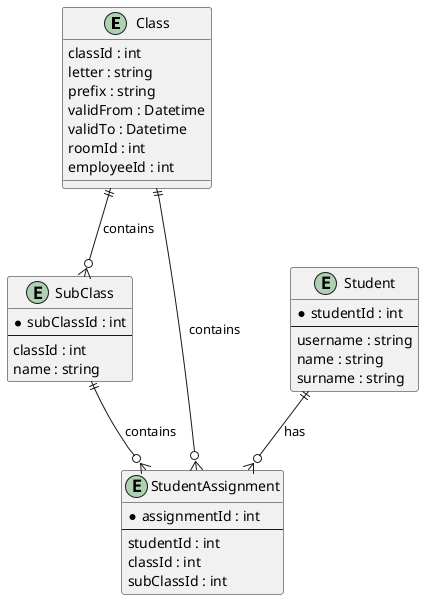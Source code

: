 @startuml
entity "Class" as C {
  classId : int
  letter : string
  prefix : string
  validFrom : Datetime
  validTo : Datetime
  roomId : int
  employeeId : int
}

entity "SubClass" as SC {
  * subClassId : int
  --
  classId : int
  name : string
}

entity "Student" as S {
  * studentId : int
  --
  username : string
  name : string
  surname : string
}

entity "StudentAssignment" as SA {
  * assignmentId : int
  --
  studentId : int
  classId : int
  subClassId : int
}

C ||--o{ SC : contains
C ||--o{ SA : contains
SC ||--o{ SA : contains
S ||--o{ SA : has
@enduml